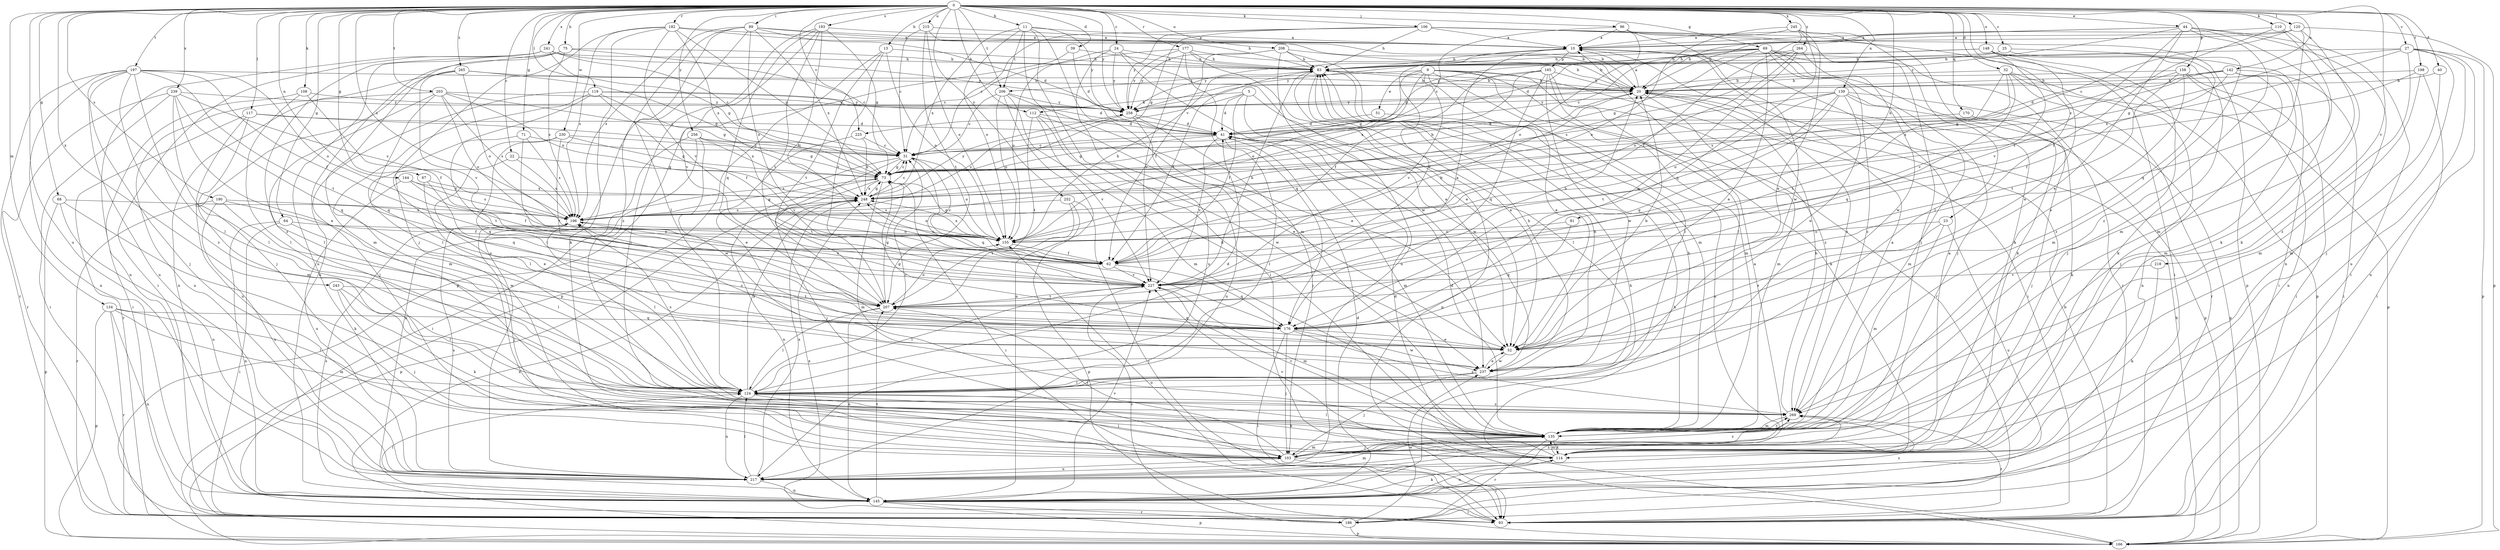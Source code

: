 strict digraph  {
0;
5;
9;
10;
11;
13;
20;
22;
23;
24;
25;
27;
31;
32;
39;
40;
41;
44;
51;
52;
62;
64;
67;
68;
69;
71;
73;
75;
81;
83;
89;
93;
96;
103;
106;
108;
110;
112;
114;
117;
119;
120;
124;
134;
135;
139;
142;
144;
145;
148;
155;
158;
165;
166;
170;
176;
177;
182;
186;
190;
193;
196;
197;
198;
203;
206;
207;
208;
215;
217;
218;
225;
227;
230;
237;
239;
241;
243;
245;
248;
252;
256;
258;
264;
265;
269;
0 -> 11  [label=b];
0 -> 13  [label=b];
0 -> 22  [label=c];
0 -> 23  [label=c];
0 -> 24  [label=c];
0 -> 25  [label=c];
0 -> 27  [label=c];
0 -> 32  [label=d];
0 -> 39  [label=d];
0 -> 40  [label=d];
0 -> 44  [label=e];
0 -> 64  [label=g];
0 -> 67  [label=g];
0 -> 68  [label=g];
0 -> 69  [label=g];
0 -> 71  [label=g];
0 -> 75  [label=h];
0 -> 81  [label=h];
0 -> 89  [label=i];
0 -> 96  [label=j];
0 -> 106  [label=k];
0 -> 108  [label=k];
0 -> 110  [label=k];
0 -> 112  [label=k];
0 -> 117  [label=l];
0 -> 119  [label=l];
0 -> 120  [label=l];
0 -> 134  [label=m];
0 -> 139  [label=n];
0 -> 142  [label=n];
0 -> 144  [label=n];
0 -> 148  [label=o];
0 -> 158  [label=p];
0 -> 170  [label=q];
0 -> 177  [label=r];
0 -> 182  [label=r];
0 -> 190  [label=s];
0 -> 193  [label=s];
0 -> 196  [label=s];
0 -> 197  [label=t];
0 -> 198  [label=t];
0 -> 203  [label=t];
0 -> 206  [label=t];
0 -> 208  [label=u];
0 -> 215  [label=u];
0 -> 217  [label=u];
0 -> 218  [label=v];
0 -> 225  [label=v];
0 -> 230  [label=w];
0 -> 239  [label=x];
0 -> 241  [label=x];
0 -> 243  [label=x];
0 -> 245  [label=x];
0 -> 252  [label=y];
0 -> 256  [label=y];
0 -> 258  [label=y];
0 -> 264  [label=z];
0 -> 265  [label=z];
5 -> 41  [label=d];
5 -> 62  [label=f];
5 -> 112  [label=k];
5 -> 124  [label=l];
5 -> 225  [label=v];
5 -> 237  [label=w];
9 -> 51  [label=e];
9 -> 52  [label=e];
9 -> 73  [label=g];
9 -> 93  [label=i];
9 -> 114  [label=k];
9 -> 124  [label=l];
9 -> 135  [label=m];
9 -> 155  [label=o];
9 -> 186  [label=r];
9 -> 206  [label=t];
9 -> 227  [label=v];
10 -> 83  [label=h];
10 -> 165  [label=p];
10 -> 227  [label=v];
10 -> 269  [label=z];
11 -> 10  [label=a];
11 -> 93  [label=i];
11 -> 114  [label=k];
11 -> 135  [label=m];
11 -> 155  [label=o];
11 -> 206  [label=t];
11 -> 248  [label=x];
11 -> 258  [label=y];
13 -> 83  [label=h];
13 -> 155  [label=o];
13 -> 166  [label=p];
13 -> 207  [label=t];
13 -> 227  [label=v];
20 -> 10  [label=a];
20 -> 83  [label=h];
20 -> 135  [label=m];
20 -> 166  [label=p];
20 -> 258  [label=y];
22 -> 73  [label=g];
22 -> 176  [label=q];
22 -> 196  [label=s];
23 -> 52  [label=e];
23 -> 135  [label=m];
23 -> 155  [label=o];
23 -> 217  [label=u];
24 -> 52  [label=e];
24 -> 83  [label=h];
24 -> 155  [label=o];
24 -> 217  [label=u];
24 -> 237  [label=w];
24 -> 258  [label=y];
25 -> 83  [label=h];
25 -> 135  [label=m];
25 -> 258  [label=y];
25 -> 269  [label=z];
27 -> 73  [label=g];
27 -> 83  [label=h];
27 -> 103  [label=j];
27 -> 145  [label=n];
27 -> 166  [label=p];
27 -> 217  [label=u];
27 -> 248  [label=x];
27 -> 269  [label=z];
31 -> 73  [label=g];
31 -> 155  [label=o];
31 -> 176  [label=q];
31 -> 196  [label=s];
31 -> 207  [label=t];
32 -> 20  [label=b];
32 -> 145  [label=n];
32 -> 166  [label=p];
32 -> 176  [label=q];
32 -> 186  [label=r];
32 -> 196  [label=s];
32 -> 207  [label=t];
39 -> 41  [label=d];
39 -> 83  [label=h];
39 -> 227  [label=v];
40 -> 20  [label=b];
40 -> 135  [label=m];
41 -> 31  [label=c];
41 -> 73  [label=g];
41 -> 124  [label=l];
41 -> 135  [label=m];
41 -> 227  [label=v];
44 -> 10  [label=a];
44 -> 20  [label=b];
44 -> 52  [label=e];
44 -> 93  [label=i];
44 -> 114  [label=k];
44 -> 145  [label=n];
44 -> 227  [label=v];
44 -> 258  [label=y];
44 -> 269  [label=z];
51 -> 41  [label=d];
51 -> 217  [label=u];
52 -> 20  [label=b];
52 -> 73  [label=g];
52 -> 196  [label=s];
52 -> 237  [label=w];
62 -> 20  [label=b];
62 -> 31  [label=c];
62 -> 176  [label=q];
62 -> 227  [label=v];
62 -> 248  [label=x];
64 -> 93  [label=i];
64 -> 124  [label=l];
64 -> 145  [label=n];
64 -> 155  [label=o];
67 -> 52  [label=e];
67 -> 207  [label=t];
67 -> 248  [label=x];
68 -> 114  [label=k];
68 -> 166  [label=p];
68 -> 196  [label=s];
68 -> 217  [label=u];
69 -> 31  [label=c];
69 -> 41  [label=d];
69 -> 52  [label=e];
69 -> 73  [label=g];
69 -> 83  [label=h];
69 -> 103  [label=j];
69 -> 114  [label=k];
69 -> 166  [label=p];
69 -> 186  [label=r];
69 -> 258  [label=y];
69 -> 269  [label=z];
71 -> 31  [label=c];
71 -> 196  [label=s];
71 -> 207  [label=t];
71 -> 227  [label=v];
73 -> 20  [label=b];
73 -> 31  [label=c];
73 -> 93  [label=i];
73 -> 103  [label=j];
73 -> 135  [label=m];
73 -> 145  [label=n];
73 -> 248  [label=x];
75 -> 31  [label=c];
75 -> 83  [label=h];
75 -> 135  [label=m];
75 -> 145  [label=n];
75 -> 196  [label=s];
75 -> 217  [label=u];
81 -> 155  [label=o];
81 -> 176  [label=q];
83 -> 20  [label=b];
83 -> 52  [label=e];
83 -> 62  [label=f];
83 -> 166  [label=p];
89 -> 10  [label=a];
89 -> 20  [label=b];
89 -> 41  [label=d];
89 -> 124  [label=l];
89 -> 155  [label=o];
89 -> 196  [label=s];
89 -> 217  [label=u];
89 -> 248  [label=x];
89 -> 269  [label=z];
93 -> 20  [label=b];
93 -> 155  [label=o];
93 -> 248  [label=x];
93 -> 269  [label=z];
96 -> 10  [label=a];
96 -> 31  [label=c];
96 -> 114  [label=k];
96 -> 155  [label=o];
96 -> 237  [label=w];
103 -> 93  [label=i];
103 -> 135  [label=m];
103 -> 207  [label=t];
103 -> 217  [label=u];
103 -> 269  [label=z];
106 -> 10  [label=a];
106 -> 31  [label=c];
106 -> 73  [label=g];
106 -> 83  [label=h];
106 -> 93  [label=i];
106 -> 103  [label=j];
106 -> 166  [label=p];
106 -> 258  [label=y];
108 -> 62  [label=f];
108 -> 93  [label=i];
108 -> 124  [label=l];
108 -> 258  [label=y];
110 -> 10  [label=a];
110 -> 62  [label=f];
110 -> 114  [label=k];
110 -> 135  [label=m];
112 -> 41  [label=d];
112 -> 52  [label=e];
112 -> 207  [label=t];
112 -> 227  [label=v];
112 -> 237  [label=w];
114 -> 10  [label=a];
114 -> 41  [label=d];
114 -> 135  [label=m];
114 -> 145  [label=n];
114 -> 227  [label=v];
117 -> 41  [label=d];
117 -> 135  [label=m];
117 -> 186  [label=r];
117 -> 217  [label=u];
117 -> 248  [label=x];
119 -> 41  [label=d];
119 -> 62  [label=f];
119 -> 73  [label=g];
119 -> 103  [label=j];
119 -> 124  [label=l];
119 -> 135  [label=m];
119 -> 258  [label=y];
120 -> 10  [label=a];
120 -> 20  [label=b];
120 -> 31  [label=c];
120 -> 135  [label=m];
120 -> 166  [label=p];
120 -> 176  [label=q];
124 -> 31  [label=c];
124 -> 41  [label=d];
124 -> 83  [label=h];
124 -> 103  [label=j];
124 -> 114  [label=k];
124 -> 196  [label=s];
124 -> 217  [label=u];
124 -> 248  [label=x];
124 -> 269  [label=z];
134 -> 124  [label=l];
134 -> 135  [label=m];
134 -> 145  [label=n];
134 -> 166  [label=p];
134 -> 176  [label=q];
134 -> 186  [label=r];
135 -> 10  [label=a];
135 -> 41  [label=d];
135 -> 83  [label=h];
135 -> 103  [label=j];
135 -> 114  [label=k];
135 -> 124  [label=l];
135 -> 186  [label=r];
135 -> 227  [label=v];
135 -> 269  [label=z];
139 -> 52  [label=e];
139 -> 114  [label=k];
139 -> 135  [label=m];
139 -> 155  [label=o];
139 -> 166  [label=p];
139 -> 176  [label=q];
139 -> 207  [label=t];
139 -> 248  [label=x];
139 -> 258  [label=y];
142 -> 20  [label=b];
142 -> 41  [label=d];
142 -> 62  [label=f];
142 -> 73  [label=g];
142 -> 93  [label=i];
142 -> 103  [label=j];
142 -> 135  [label=m];
144 -> 62  [label=f];
144 -> 196  [label=s];
144 -> 217  [label=u];
144 -> 248  [label=x];
145 -> 41  [label=d];
145 -> 83  [label=h];
145 -> 93  [label=i];
145 -> 114  [label=k];
145 -> 124  [label=l];
145 -> 166  [label=p];
145 -> 186  [label=r];
145 -> 196  [label=s];
145 -> 207  [label=t];
145 -> 227  [label=v];
145 -> 269  [label=z];
148 -> 52  [label=e];
148 -> 83  [label=h];
148 -> 93  [label=i];
148 -> 103  [label=j];
148 -> 114  [label=k];
148 -> 227  [label=v];
148 -> 258  [label=y];
155 -> 62  [label=f];
155 -> 73  [label=g];
155 -> 83  [label=h];
155 -> 248  [label=x];
158 -> 20  [label=b];
158 -> 52  [label=e];
158 -> 93  [label=i];
158 -> 145  [label=n];
158 -> 207  [label=t];
158 -> 248  [label=x];
165 -> 20  [label=b];
165 -> 41  [label=d];
165 -> 62  [label=f];
165 -> 124  [label=l];
165 -> 176  [label=q];
165 -> 237  [label=w];
165 -> 248  [label=x];
165 -> 269  [label=z];
166 -> 20  [label=b];
166 -> 83  [label=h];
166 -> 248  [label=x];
170 -> 41  [label=d];
170 -> 103  [label=j];
176 -> 52  [label=e];
176 -> 93  [label=i];
176 -> 103  [label=j];
176 -> 237  [label=w];
176 -> 269  [label=z];
177 -> 20  [label=b];
177 -> 31  [label=c];
177 -> 52  [label=e];
177 -> 83  [label=h];
177 -> 176  [label=q];
177 -> 227  [label=v];
177 -> 258  [label=y];
182 -> 10  [label=a];
182 -> 73  [label=g];
182 -> 83  [label=h];
182 -> 103  [label=j];
182 -> 114  [label=k];
182 -> 196  [label=s];
182 -> 227  [label=v];
182 -> 248  [label=x];
186 -> 166  [label=p];
186 -> 227  [label=v];
186 -> 237  [label=w];
190 -> 62  [label=f];
190 -> 186  [label=r];
190 -> 196  [label=s];
190 -> 217  [label=u];
190 -> 237  [label=w];
193 -> 10  [label=a];
193 -> 62  [label=f];
193 -> 73  [label=g];
193 -> 103  [label=j];
193 -> 166  [label=p];
193 -> 176  [label=q];
193 -> 207  [label=t];
196 -> 73  [label=g];
196 -> 103  [label=j];
196 -> 124  [label=l];
196 -> 155  [label=o];
197 -> 20  [label=b];
197 -> 62  [label=f];
197 -> 103  [label=j];
197 -> 124  [label=l];
197 -> 145  [label=n];
197 -> 155  [label=o];
197 -> 186  [label=r];
197 -> 207  [label=t];
197 -> 217  [label=u];
197 -> 269  [label=z];
198 -> 20  [label=b];
198 -> 93  [label=i];
198 -> 135  [label=m];
198 -> 196  [label=s];
203 -> 31  [label=c];
203 -> 124  [label=l];
203 -> 155  [label=o];
203 -> 176  [label=q];
203 -> 196  [label=s];
203 -> 217  [label=u];
203 -> 248  [label=x];
203 -> 258  [label=y];
206 -> 31  [label=c];
206 -> 52  [label=e];
206 -> 135  [label=m];
206 -> 145  [label=n];
206 -> 155  [label=o];
206 -> 258  [label=y];
207 -> 10  [label=a];
207 -> 73  [label=g];
207 -> 124  [label=l];
207 -> 145  [label=n];
207 -> 155  [label=o];
207 -> 176  [label=q];
208 -> 20  [label=b];
208 -> 62  [label=f];
208 -> 83  [label=h];
208 -> 135  [label=m];
208 -> 217  [label=u];
208 -> 258  [label=y];
215 -> 10  [label=a];
215 -> 20  [label=b];
215 -> 31  [label=c];
215 -> 155  [label=o];
215 -> 207  [label=t];
217 -> 10  [label=a];
217 -> 124  [label=l];
217 -> 135  [label=m];
217 -> 145  [label=n];
217 -> 196  [label=s];
217 -> 248  [label=x];
217 -> 269  [label=z];
218 -> 114  [label=k];
218 -> 227  [label=v];
225 -> 31  [label=c];
225 -> 52  [label=e];
225 -> 248  [label=x];
227 -> 20  [label=b];
227 -> 83  [label=h];
227 -> 124  [label=l];
227 -> 135  [label=m];
227 -> 196  [label=s];
227 -> 207  [label=t];
230 -> 31  [label=c];
230 -> 73  [label=g];
230 -> 124  [label=l];
230 -> 176  [label=q];
230 -> 207  [label=t];
237 -> 52  [label=e];
237 -> 83  [label=h];
237 -> 103  [label=j];
237 -> 124  [label=l];
239 -> 52  [label=e];
239 -> 93  [label=i];
239 -> 124  [label=l];
239 -> 176  [label=q];
239 -> 186  [label=r];
239 -> 196  [label=s];
239 -> 258  [label=y];
241 -> 31  [label=c];
241 -> 73  [label=g];
241 -> 83  [label=h];
241 -> 93  [label=i];
241 -> 145  [label=n];
241 -> 258  [label=y];
241 -> 269  [label=z];
243 -> 103  [label=j];
243 -> 114  [label=k];
243 -> 124  [label=l];
243 -> 207  [label=t];
245 -> 10  [label=a];
245 -> 52  [label=e];
245 -> 62  [label=f];
245 -> 124  [label=l];
245 -> 155  [label=o];
245 -> 176  [label=q];
248 -> 31  [label=c];
248 -> 73  [label=g];
248 -> 155  [label=o];
248 -> 166  [label=p];
248 -> 196  [label=s];
248 -> 258  [label=y];
252 -> 93  [label=i];
252 -> 166  [label=p];
252 -> 196  [label=s];
252 -> 207  [label=t];
256 -> 31  [label=c];
256 -> 73  [label=g];
256 -> 93  [label=i];
256 -> 145  [label=n];
256 -> 227  [label=v];
256 -> 237  [label=w];
258 -> 41  [label=d];
258 -> 103  [label=j];
258 -> 196  [label=s];
258 -> 217  [label=u];
264 -> 83  [label=h];
264 -> 155  [label=o];
264 -> 176  [label=q];
264 -> 196  [label=s];
264 -> 237  [label=w];
265 -> 20  [label=b];
265 -> 73  [label=g];
265 -> 103  [label=j];
265 -> 145  [label=n];
265 -> 155  [label=o];
265 -> 227  [label=v];
269 -> 20  [label=b];
269 -> 135  [label=m];
}
